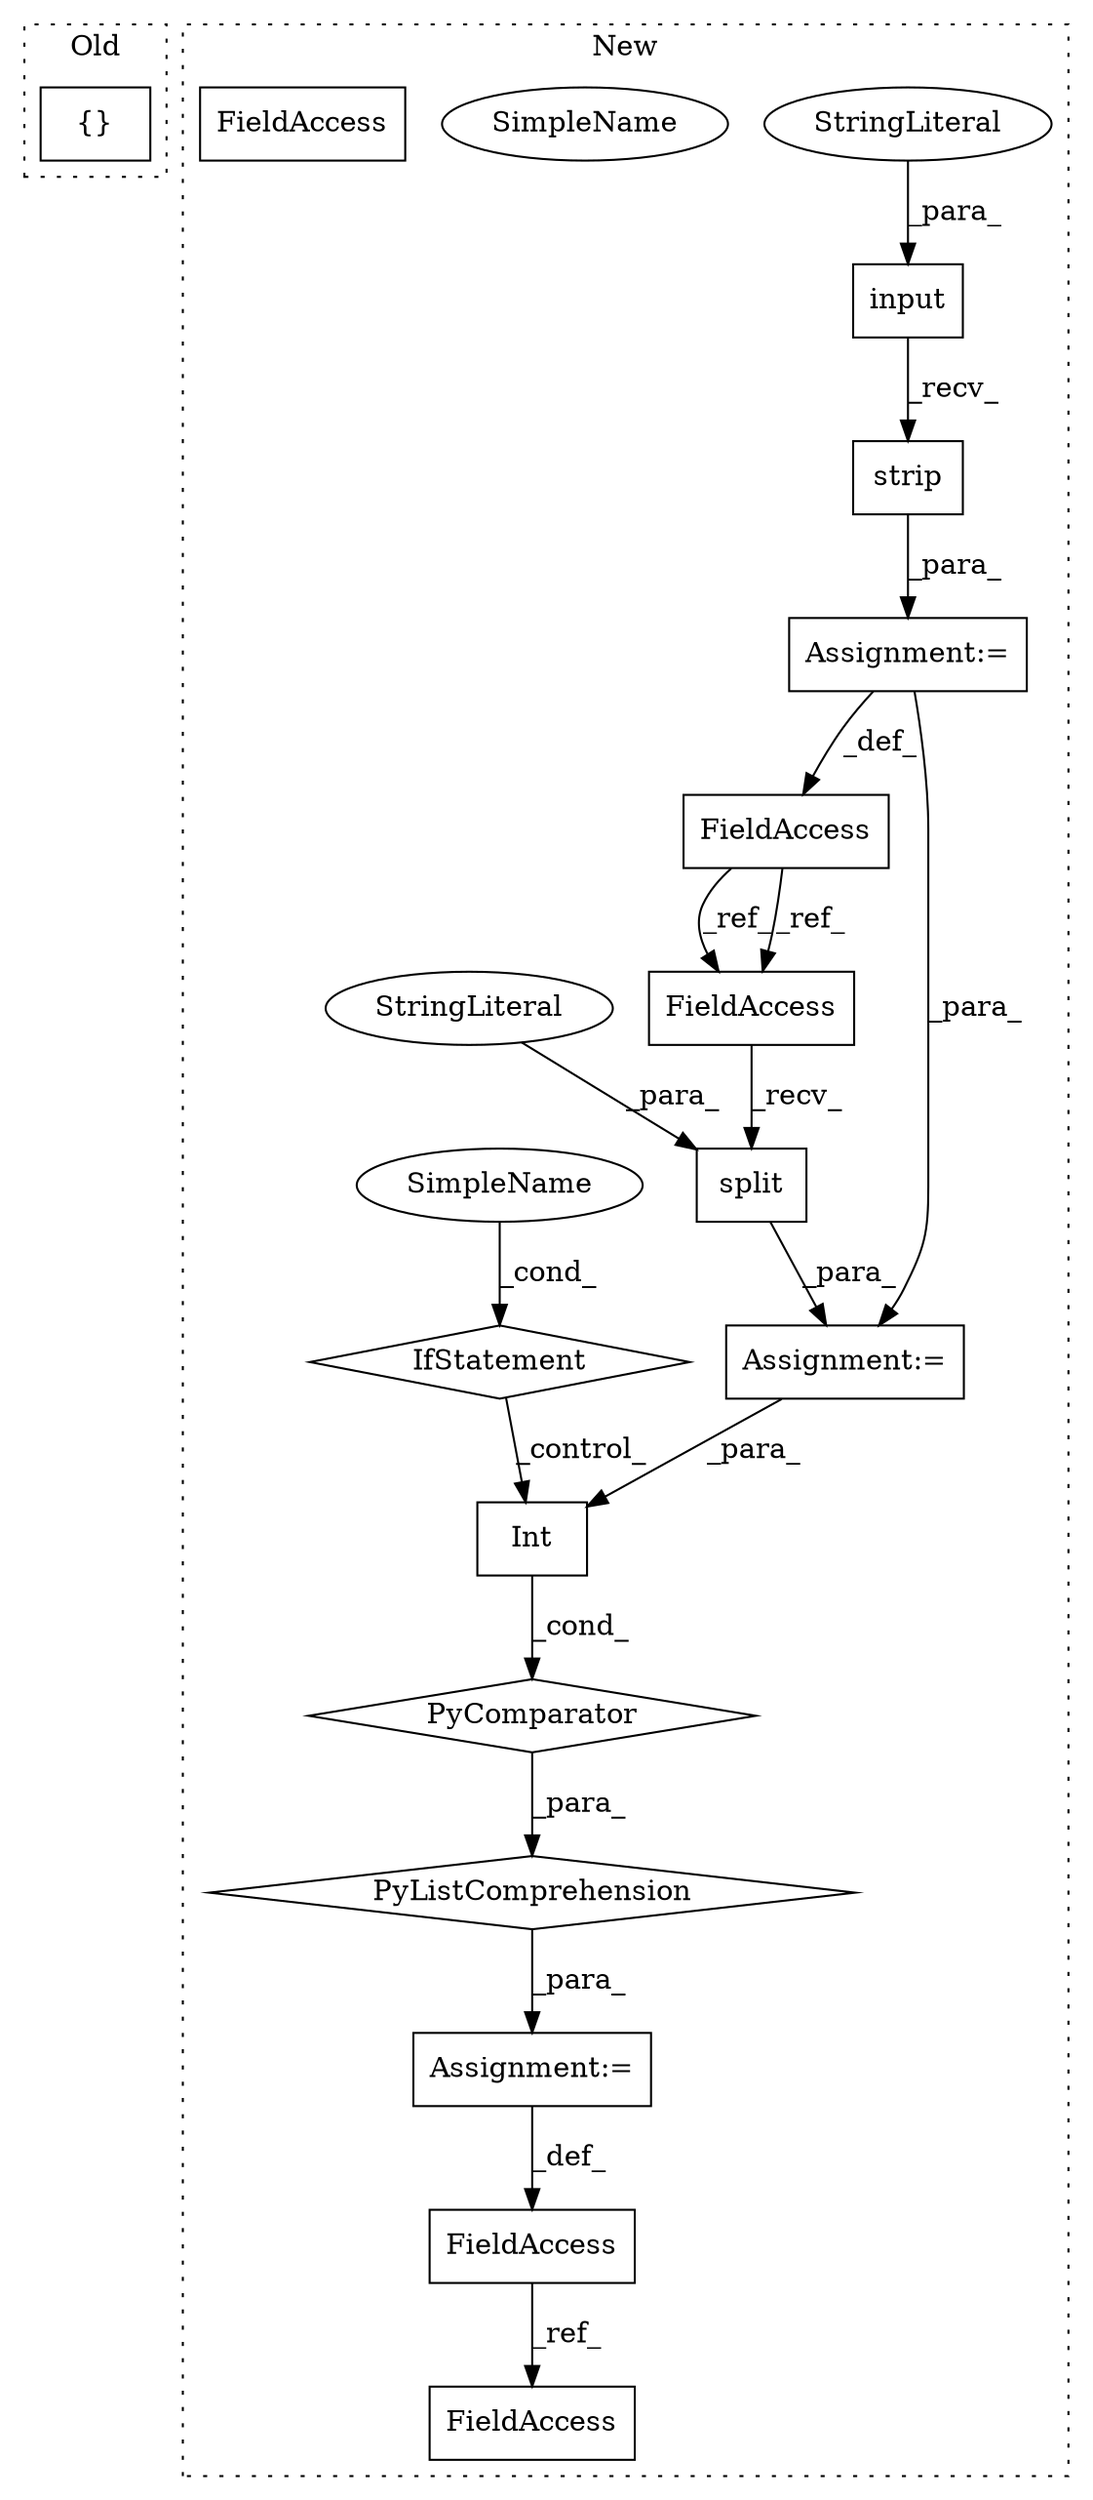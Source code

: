 digraph G {
subgraph cluster0 {
1 [label="{}" a="4" s="662,707" l="1,1" shape="box"];
label = "Old";
style="dotted";
}
subgraph cluster1 {
2 [label="input" a="32" s="660,705" l="6,1" shape="box"];
3 [label="Assignment:=" a="7" s="659" l="1" shape="box"];
4 [label="StringLiteral" a="45" s="666" l="39" shape="ellipse"];
5 [label="strip" a="32" s="707" l="7" shape="box"];
6 [label="Int" a="32" s="739,747" l="4,1" shape="box"];
7 [label="PyListComprehension" a="109" s="739" l="124" shape="diamond"];
8 [label="PyComparator" a="113" s="815" l="40" shape="diamond"];
9 [label="split" a="32" s="836,845" l="6,1" shape="box"];
10 [label="StringLiteral" a="45" s="842" l="3" shape="ellipse"];
11 [label="SimpleName" a="42" s="850" l="5" shape="ellipse"];
12 [label="IfStatement" a="25" s="815" l="40" shape="diamond"];
13 [label="FieldAccess" a="22" s="649" l="10" shape="box"];
14 [label="FieldAccess" a="22" s="825" l="10" shape="box"];
15 [label="FieldAccess" a="22" s="722" l="3" shape="box"];
16 [label="FieldAccess" a="22" s="939" l="3" shape="box"];
17 [label="Assignment:=" a="7" s="815" l="40" shape="box"];
18 [label="Assignment:=" a="7" s="725" l="14" shape="box"];
19 [label="SimpleName" a="42" s="850" l="5" shape="ellipse"];
20 [label="FieldAccess" a="22" s="825" l="10" shape="box"];
label = "New";
style="dotted";
}
2 -> 5 [label="_recv_"];
3 -> 17 [label="_para_"];
3 -> 13 [label="_def_"];
4 -> 2 [label="_para_"];
5 -> 3 [label="_para_"];
6 -> 8 [label="_cond_"];
7 -> 18 [label="_para_"];
8 -> 7 [label="_para_"];
9 -> 17 [label="_para_"];
10 -> 9 [label="_para_"];
12 -> 6 [label="_control_"];
13 -> 20 [label="_ref_"];
13 -> 20 [label="_ref_"];
15 -> 16 [label="_ref_"];
17 -> 6 [label="_para_"];
18 -> 15 [label="_def_"];
19 -> 12 [label="_cond_"];
20 -> 9 [label="_recv_"];
}